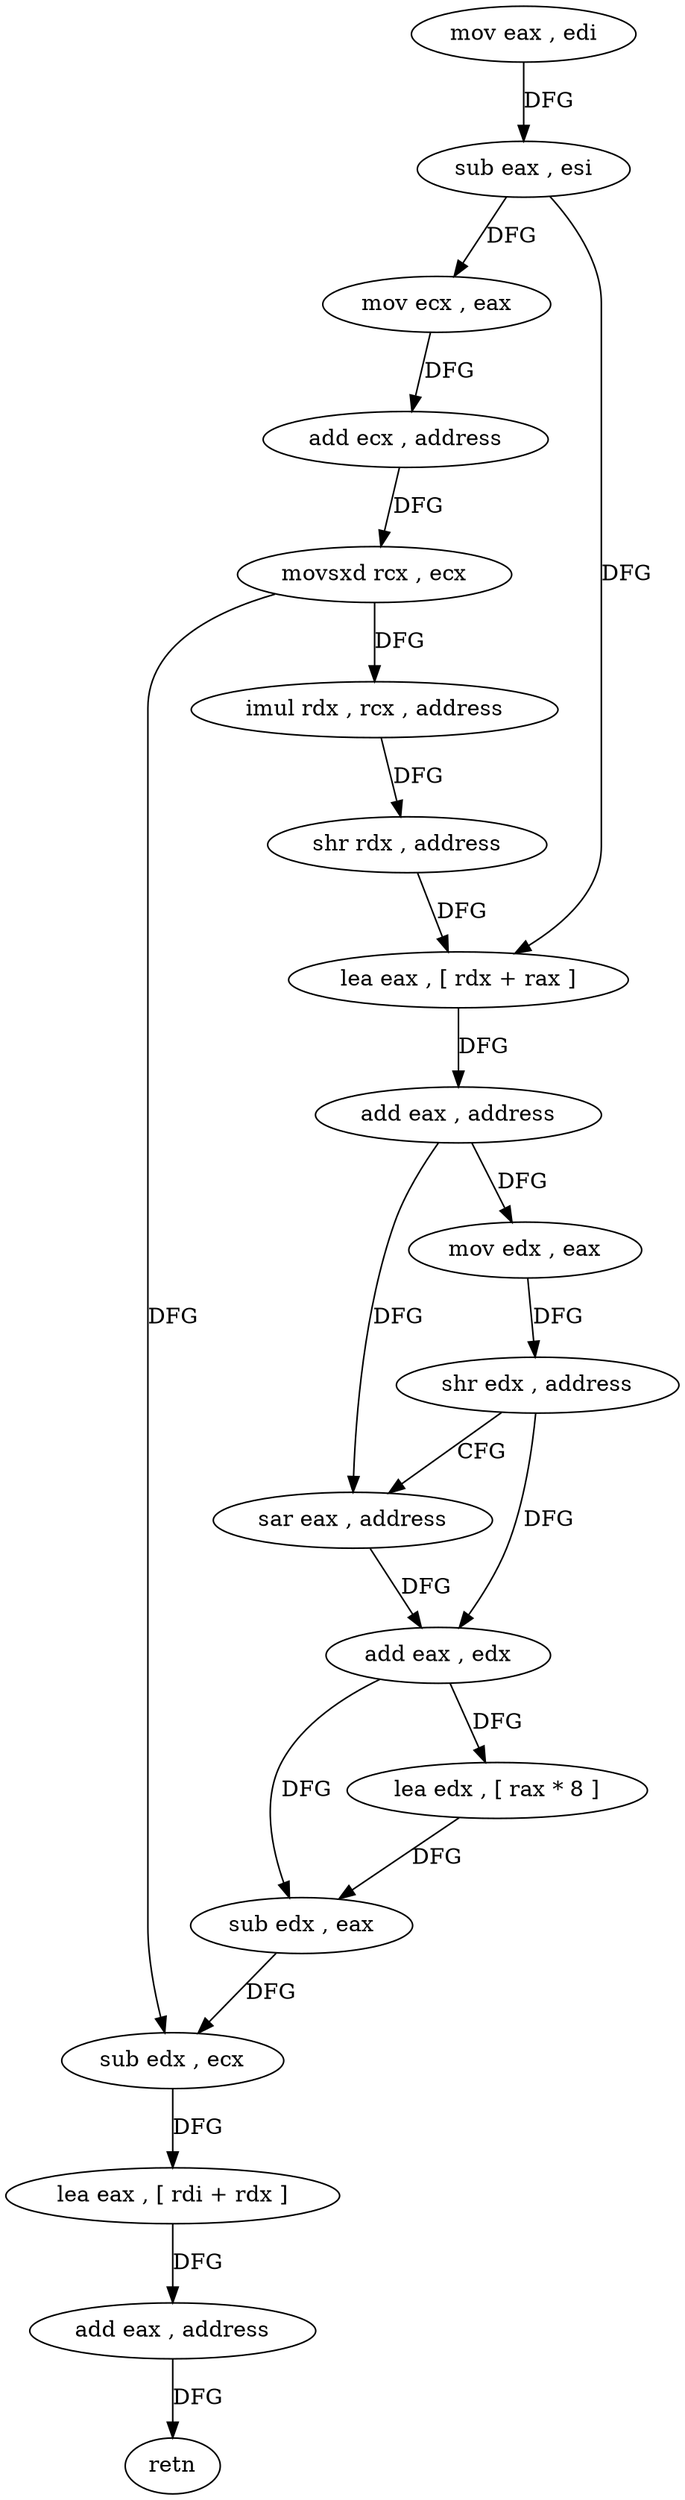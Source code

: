digraph "func" {
"4259168" [label = "mov eax , edi" ]
"4259170" [label = "sub eax , esi" ]
"4259172" [label = "mov ecx , eax" ]
"4259174" [label = "add ecx , address" ]
"4259180" [label = "movsxd rcx , ecx" ]
"4259183" [label = "imul rdx , rcx , address" ]
"4259190" [label = "shr rdx , address" ]
"4259194" [label = "lea eax , [ rdx + rax ]" ]
"4259197" [label = "add eax , address" ]
"4259202" [label = "mov edx , eax" ]
"4259204" [label = "shr edx , address" ]
"4259207" [label = "sar eax , address" ]
"4259210" [label = "add eax , edx" ]
"4259212" [label = "lea edx , [ rax * 8 ]" ]
"4259219" [label = "sub edx , eax" ]
"4259221" [label = "sub edx , ecx" ]
"4259223" [label = "lea eax , [ rdi + rdx ]" ]
"4259226" [label = "add eax , address" ]
"4259229" [label = "retn" ]
"4259168" -> "4259170" [ label = "DFG" ]
"4259170" -> "4259172" [ label = "DFG" ]
"4259170" -> "4259194" [ label = "DFG" ]
"4259172" -> "4259174" [ label = "DFG" ]
"4259174" -> "4259180" [ label = "DFG" ]
"4259180" -> "4259183" [ label = "DFG" ]
"4259180" -> "4259221" [ label = "DFG" ]
"4259183" -> "4259190" [ label = "DFG" ]
"4259190" -> "4259194" [ label = "DFG" ]
"4259194" -> "4259197" [ label = "DFG" ]
"4259197" -> "4259202" [ label = "DFG" ]
"4259197" -> "4259207" [ label = "DFG" ]
"4259202" -> "4259204" [ label = "DFG" ]
"4259204" -> "4259207" [ label = "CFG" ]
"4259204" -> "4259210" [ label = "DFG" ]
"4259207" -> "4259210" [ label = "DFG" ]
"4259210" -> "4259212" [ label = "DFG" ]
"4259210" -> "4259219" [ label = "DFG" ]
"4259212" -> "4259219" [ label = "DFG" ]
"4259219" -> "4259221" [ label = "DFG" ]
"4259221" -> "4259223" [ label = "DFG" ]
"4259223" -> "4259226" [ label = "DFG" ]
"4259226" -> "4259229" [ label = "DFG" ]
}
